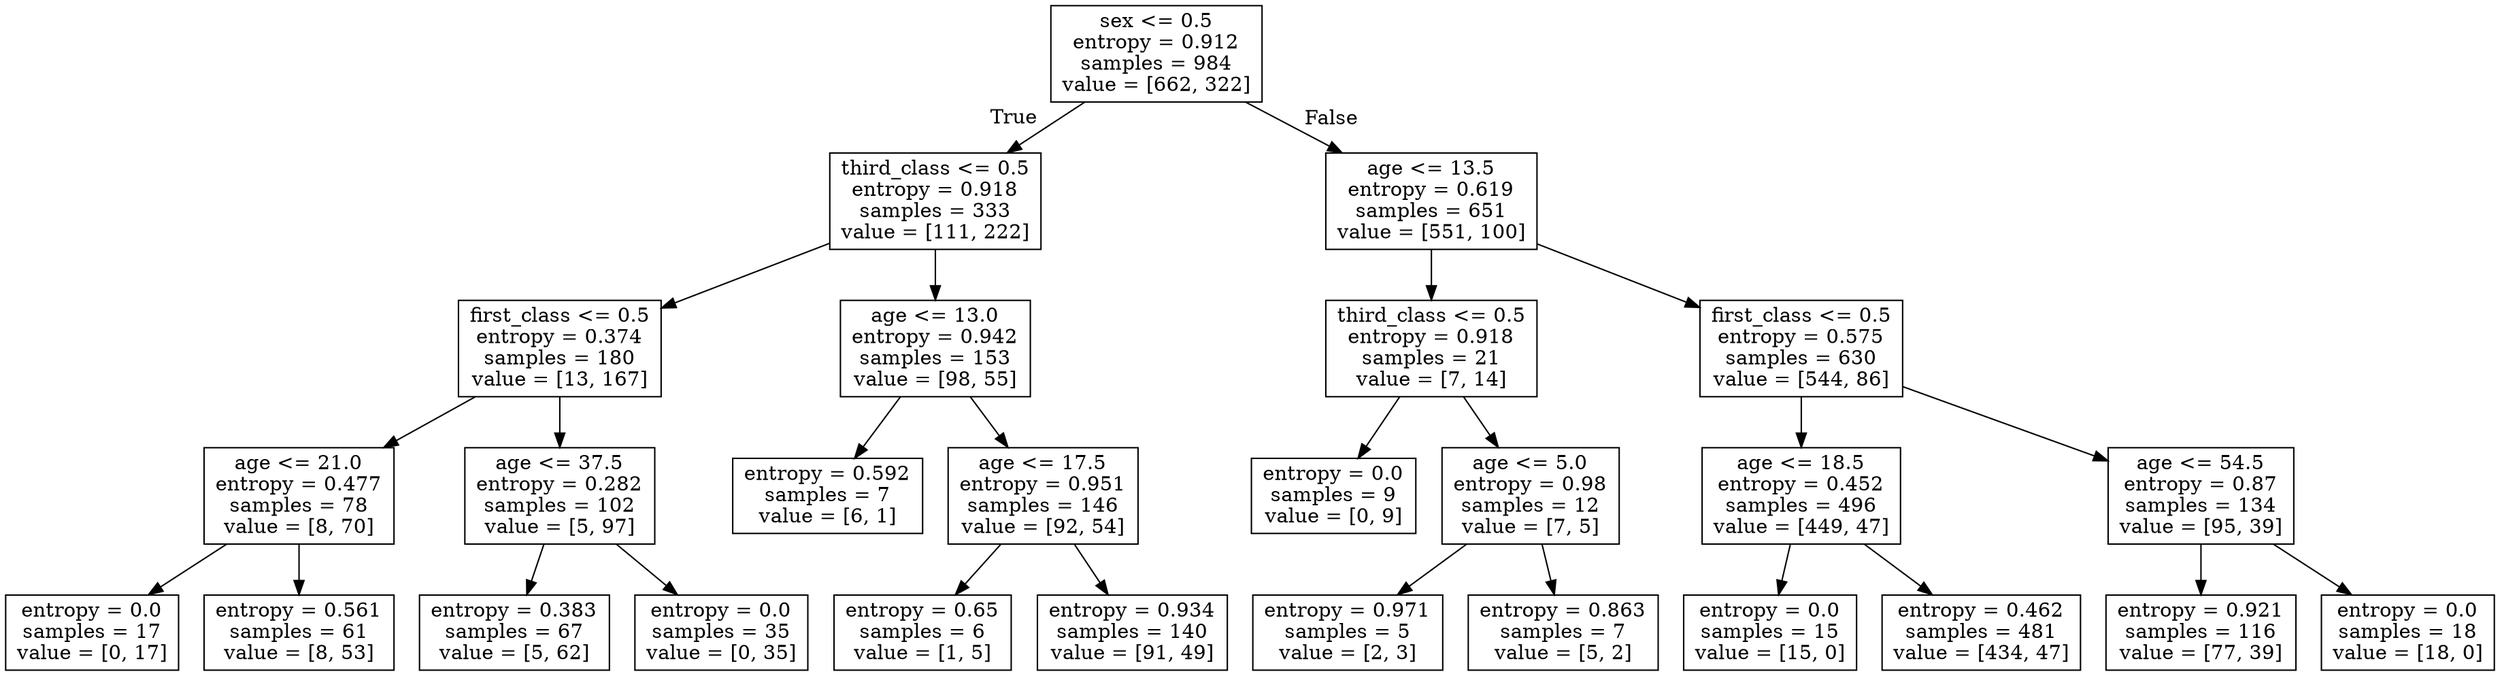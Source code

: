 digraph Tree {
node [shape=box] ;
0 [label="sex <= 0.5\nentropy = 0.912\nsamples = 984\nvalue = [662, 322]"] ;
1 [label="third_class <= 0.5\nentropy = 0.918\nsamples = 333\nvalue = [111, 222]"] ;
0 -> 1 [labeldistance=2.5, labelangle=45, headlabel="True"] ;
2 [label="first_class <= 0.5\nentropy = 0.374\nsamples = 180\nvalue = [13, 167]"] ;
1 -> 2 ;
3 [label="age <= 21.0\nentropy = 0.477\nsamples = 78\nvalue = [8, 70]"] ;
2 -> 3 ;
4 [label="entropy = 0.0\nsamples = 17\nvalue = [0, 17]"] ;
3 -> 4 ;
5 [label="entropy = 0.561\nsamples = 61\nvalue = [8, 53]"] ;
3 -> 5 ;
6 [label="age <= 37.5\nentropy = 0.282\nsamples = 102\nvalue = [5, 97]"] ;
2 -> 6 ;
7 [label="entropy = 0.383\nsamples = 67\nvalue = [5, 62]"] ;
6 -> 7 ;
8 [label="entropy = 0.0\nsamples = 35\nvalue = [0, 35]"] ;
6 -> 8 ;
9 [label="age <= 13.0\nentropy = 0.942\nsamples = 153\nvalue = [98, 55]"] ;
1 -> 9 ;
10 [label="entropy = 0.592\nsamples = 7\nvalue = [6, 1]"] ;
9 -> 10 ;
11 [label="age <= 17.5\nentropy = 0.951\nsamples = 146\nvalue = [92, 54]"] ;
9 -> 11 ;
12 [label="entropy = 0.65\nsamples = 6\nvalue = [1, 5]"] ;
11 -> 12 ;
13 [label="entropy = 0.934\nsamples = 140\nvalue = [91, 49]"] ;
11 -> 13 ;
14 [label="age <= 13.5\nentropy = 0.619\nsamples = 651\nvalue = [551, 100]"] ;
0 -> 14 [labeldistance=2.5, labelangle=-45, headlabel="False"] ;
15 [label="third_class <= 0.5\nentropy = 0.918\nsamples = 21\nvalue = [7, 14]"] ;
14 -> 15 ;
16 [label="entropy = 0.0\nsamples = 9\nvalue = [0, 9]"] ;
15 -> 16 ;
17 [label="age <= 5.0\nentropy = 0.98\nsamples = 12\nvalue = [7, 5]"] ;
15 -> 17 ;
18 [label="entropy = 0.971\nsamples = 5\nvalue = [2, 3]"] ;
17 -> 18 ;
19 [label="entropy = 0.863\nsamples = 7\nvalue = [5, 2]"] ;
17 -> 19 ;
20 [label="first_class <= 0.5\nentropy = 0.575\nsamples = 630\nvalue = [544, 86]"] ;
14 -> 20 ;
21 [label="age <= 18.5\nentropy = 0.452\nsamples = 496\nvalue = [449, 47]"] ;
20 -> 21 ;
22 [label="entropy = 0.0\nsamples = 15\nvalue = [15, 0]"] ;
21 -> 22 ;
23 [label="entropy = 0.462\nsamples = 481\nvalue = [434, 47]"] ;
21 -> 23 ;
24 [label="age <= 54.5\nentropy = 0.87\nsamples = 134\nvalue = [95, 39]"] ;
20 -> 24 ;
25 [label="entropy = 0.921\nsamples = 116\nvalue = [77, 39]"] ;
24 -> 25 ;
26 [label="entropy = 0.0\nsamples = 18\nvalue = [18, 0]"] ;
24 -> 26 ;
}